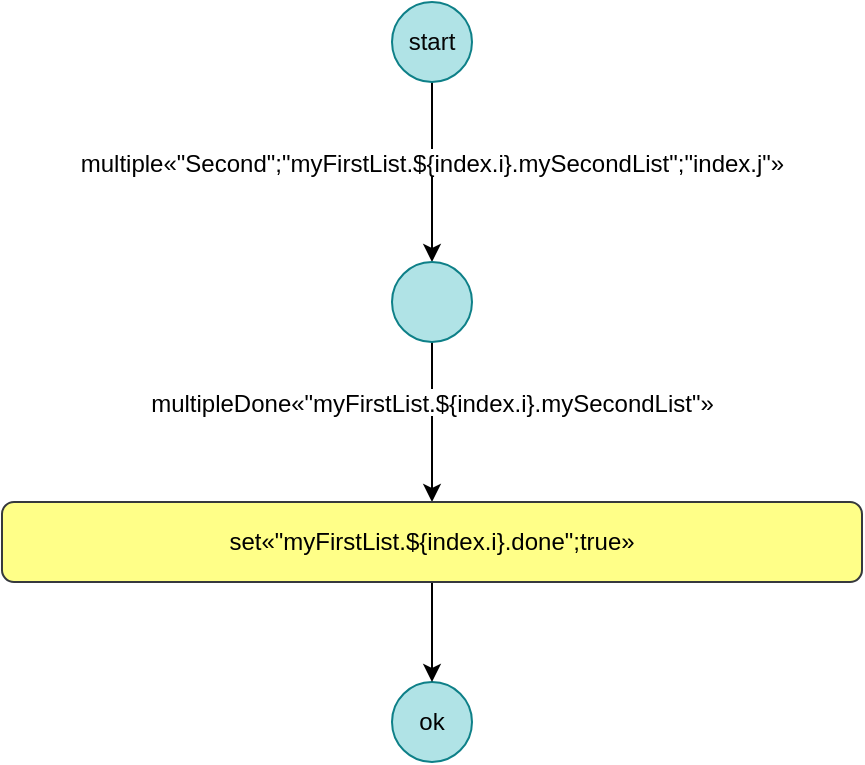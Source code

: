 <mxfile>
    <diagram id="y7LyX2alFGtX07KHJ8K6" name="Page-1">
        <mxGraphModel dx="841" dy="441" grid="1" gridSize="10" guides="1" tooltips="1" connect="1" arrows="1" fold="1" page="1" pageScale="1" pageWidth="850" pageHeight="1100" math="0" shadow="0">
            <root>
                <mxCell id="0"/>
                <mxCell id="1" parent="0"/>
                <mxCell id="55" style="edgeStyle=none;html=1;entryX=0.5;entryY=0;entryDx=0;entryDy=0;" parent="1" source="2" target="59" edge="1">
                    <mxGeometry relative="1" as="geometry">
                        <mxPoint x="365" y="180" as="targetPoint"/>
                    </mxGeometry>
                </mxCell>
                <mxCell id="60" value="multiple«&quot;Second&quot;;&quot;myFirstList.${index.i}.mySecondList&quot;;&quot;index.j&quot;»" style="edgeLabel;align=center;verticalAlign=middle;resizable=0;points=[];fontSize=12;" vertex="1" connectable="0" parent="55">
                    <mxGeometry x="-0.363" y="-3" relative="1" as="geometry">
                        <mxPoint x="3" y="11" as="offset"/>
                    </mxGeometry>
                </mxCell>
                <mxCell id="2" value="start" style="ellipse;whiteSpace=wrap;fillColor=#b0e3e6;strokeColor=#0e8088;fontColor=#050505;" parent="1" vertex="1">
                    <mxGeometry x="345" y="40" width="40" height="40" as="geometry"/>
                </mxCell>
                <mxCell id="33" value="ok" style="ellipse;whiteSpace=wrap;fillColor=#b0e3e6;strokeColor=#0e8088;fontColor=#000000;" parent="1" vertex="1">
                    <mxGeometry x="345" y="380" width="40" height="40" as="geometry"/>
                </mxCell>
                <mxCell id="58" style="edgeStyle=none;html=1;entryX=0.5;entryY=0;entryDx=0;entryDy=0;" parent="1" source="59" target="62" edge="1">
                    <mxGeometry relative="1" as="geometry">
                        <mxPoint x="365" y="220" as="sourcePoint"/>
                    </mxGeometry>
                </mxCell>
                <mxCell id="61" value="multipleDone«&quot;myFirstList.${index.i}.mySecondList&quot;»" style="edgeLabel;align=center;verticalAlign=middle;resizable=0;points=[];fontSize=12;" vertex="1" connectable="0" parent="58">
                    <mxGeometry x="-0.283" y="-1" relative="1" as="geometry">
                        <mxPoint x="1" y="1" as="offset"/>
                    </mxGeometry>
                </mxCell>
                <mxCell id="59" value="" style="ellipse;whiteSpace=wrap;fillColor=#b0e3e6;strokeColor=#0e8088;fontColor=#000000;" vertex="1" parent="1">
                    <mxGeometry x="345" y="170" width="40" height="40" as="geometry"/>
                </mxCell>
                <mxCell id="63" style="edgeStyle=none;html=1;fontSize=12;" edge="1" parent="1" source="62" target="33">
                    <mxGeometry relative="1" as="geometry"/>
                </mxCell>
                <mxCell id="62" value="set«&quot;myFirstList.${index.i}.done&quot;;true»" style="rounded=1;whiteSpace=wrap;fillColor=#ffff88;strokeColor=#36393d;fontColor=#000000;" vertex="1" parent="1">
                    <mxGeometry x="150" y="290" width="430" height="40" as="geometry"/>
                </mxCell>
            </root>
        </mxGraphModel>
    </diagram>
</mxfile>